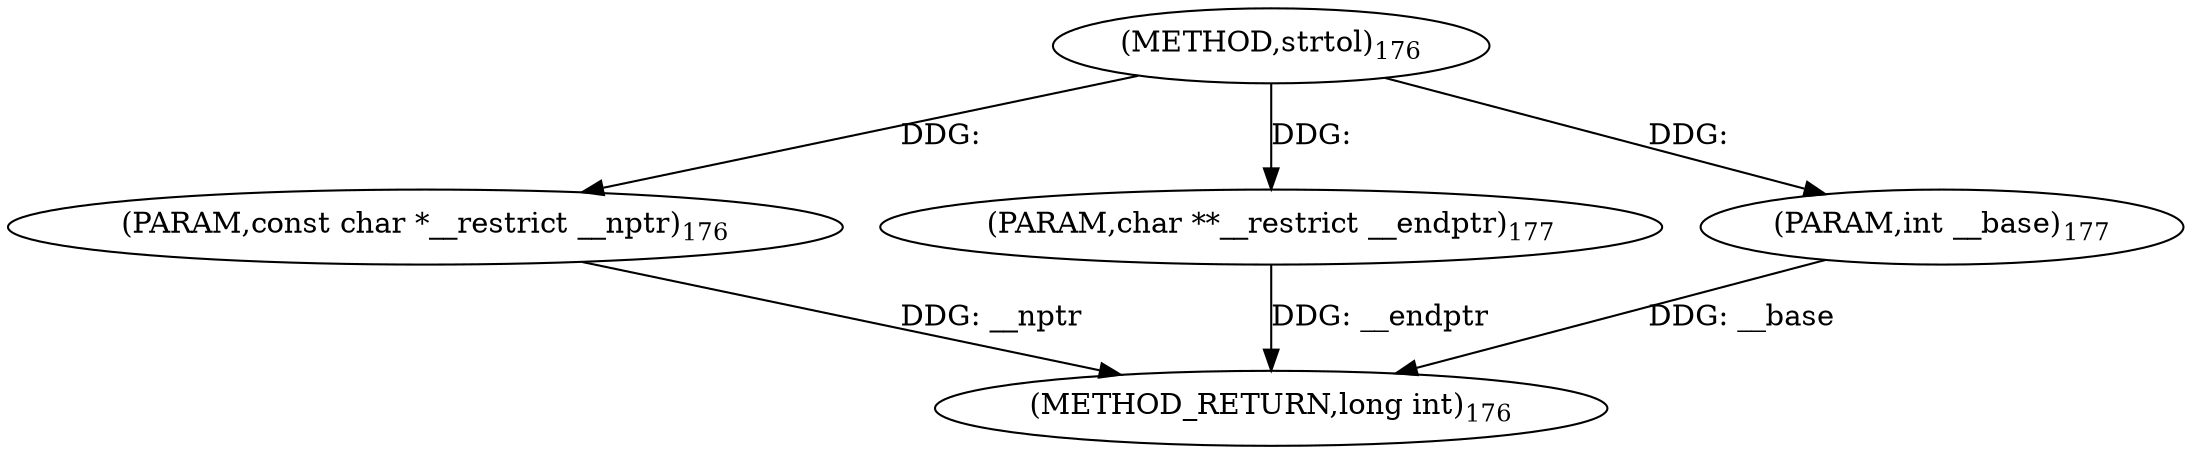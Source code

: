 digraph "strtol" {  
"33182" [label = <(METHOD,strtol)<SUB>176</SUB>> ]
"33186" [label = <(METHOD_RETURN,long int)<SUB>176</SUB>> ]
"33183" [label = <(PARAM,const char *__restrict __nptr)<SUB>176</SUB>> ]
"33184" [label = <(PARAM,char **__restrict __endptr)<SUB>177</SUB>> ]
"33185" [label = <(PARAM,int __base)<SUB>177</SUB>> ]
  "33183" -> "33186"  [ label = "DDG: __nptr"] 
  "33184" -> "33186"  [ label = "DDG: __endptr"] 
  "33185" -> "33186"  [ label = "DDG: __base"] 
  "33182" -> "33183"  [ label = "DDG: "] 
  "33182" -> "33184"  [ label = "DDG: "] 
  "33182" -> "33185"  [ label = "DDG: "] 
}
